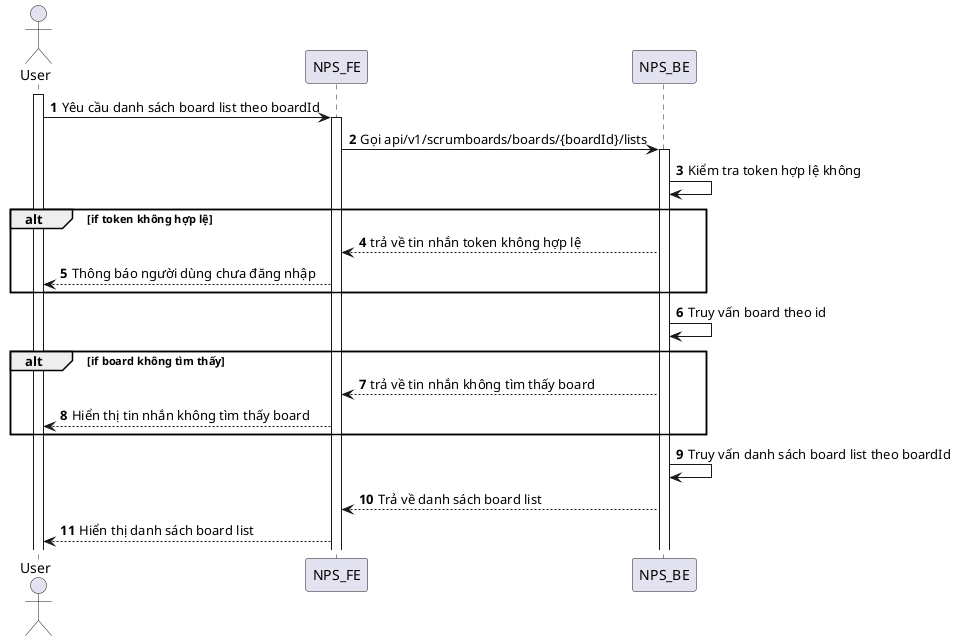 @startuml
autonumber
actor User
activate User
User -> NPS_FE: Yêu cầu danh sách board list theo boardId
activate NPS_FE
NPS_FE -> NPS_BE: Gọi api/v1/scrumboards/boards/{boardId}/lists
activate NPS_BE
NPS_BE -> NPS_BE: Kiểm tra token hợp lệ không
alt if token không hợp lệ
NPS_BE --> NPS_FE: trả về tin nhắn token không hợp lệ
NPS_FE --> User: Thông báo người dùng chưa đăng nhập
end
NPS_BE -> NPS_BE: Truy vấn board theo id
alt if board không tìm thấy
NPS_BE --> NPS_FE: trả về tin nhắn không tìm thấy board
NPS_FE --> User: Hiển thị tin nhắn không tìm thấy board
end
NPS_BE -> NPS_BE: Truy vấn danh sách board list theo boardId
NPS_BE --> NPS_FE: Trả về danh sách board list
NPS_FE --> User: Hiển thị danh sách board list
@enduml